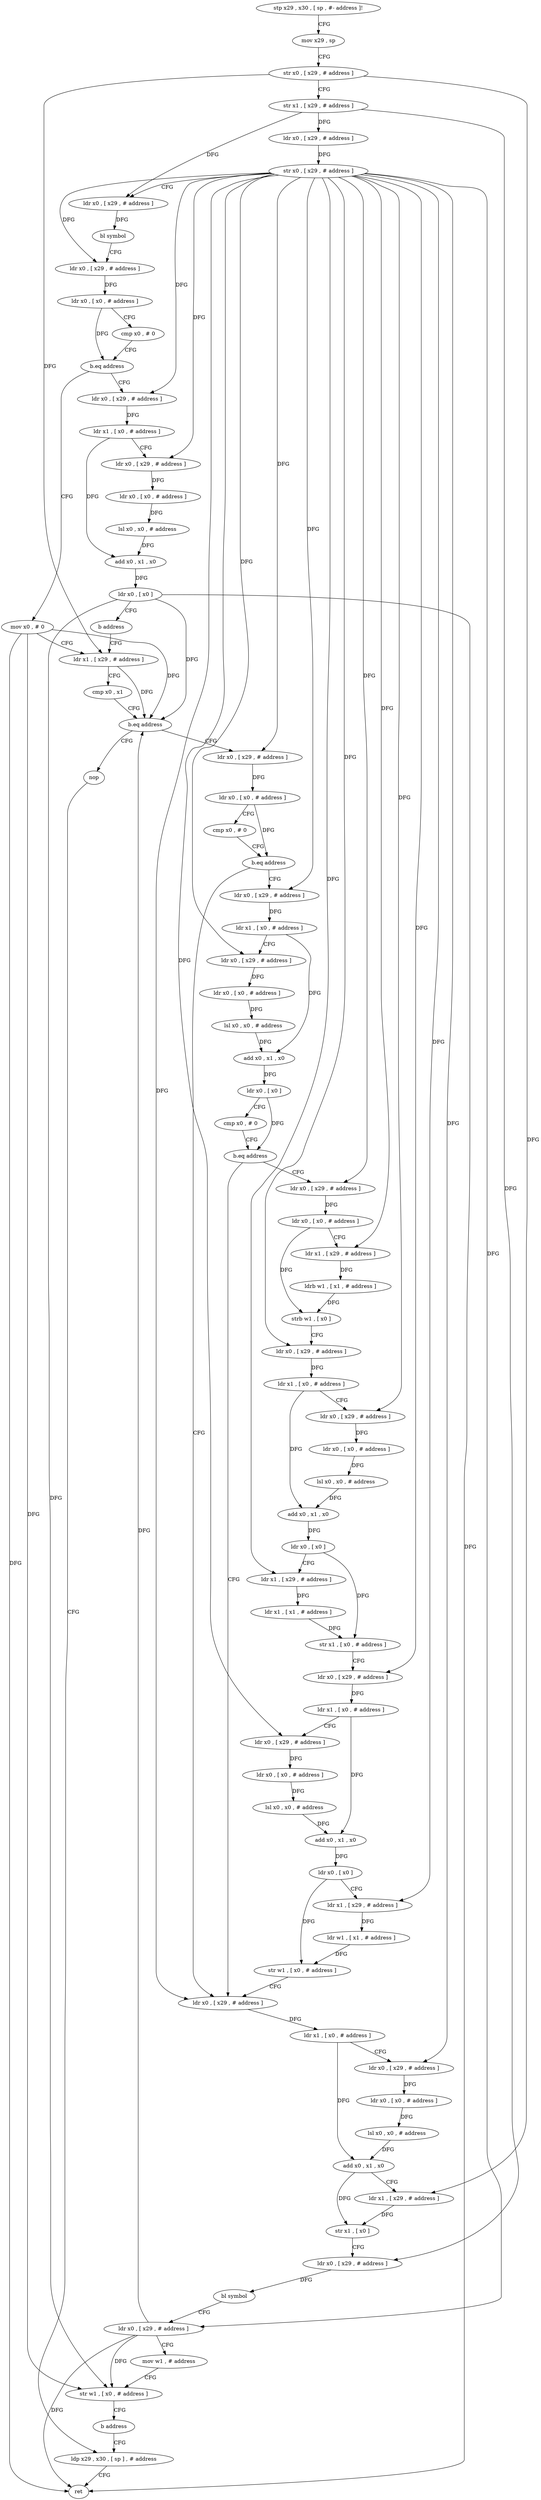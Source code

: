 digraph "func" {
"147600" [label = "stp x29 , x30 , [ sp , #- address ]!" ]
"147604" [label = "mov x29 , sp" ]
"147608" [label = "str x0 , [ x29 , # address ]" ]
"147612" [label = "str x1 , [ x29 , # address ]" ]
"147616" [label = "ldr x0 , [ x29 , # address ]" ]
"147620" [label = "str x0 , [ x29 , # address ]" ]
"147624" [label = "ldr x0 , [ x29 , # address ]" ]
"147628" [label = "bl symbol" ]
"147632" [label = "ldr x0 , [ x29 , # address ]" ]
"147636" [label = "ldr x0 , [ x0 , # address ]" ]
"147640" [label = "cmp x0 , # 0" ]
"147644" [label = "b.eq address" ]
"147680" [label = "mov x0 , # 0" ]
"147648" [label = "ldr x0 , [ x29 , # address ]" ]
"147684" [label = "ldr x1 , [ x29 , # address ]" ]
"147652" [label = "ldr x1 , [ x0 , # address ]" ]
"147656" [label = "ldr x0 , [ x29 , # address ]" ]
"147660" [label = "ldr x0 , [ x0 , # address ]" ]
"147664" [label = "lsl x0 , x0 , # address" ]
"147668" [label = "add x0 , x1 , x0" ]
"147672" [label = "ldr x0 , [ x0 ]" ]
"147676" [label = "b address" ]
"147904" [label = "nop" ]
"147908" [label = "ldp x29 , x30 , [ sp ] , # address" ]
"147696" [label = "ldr x0 , [ x29 , # address ]" ]
"147700" [label = "ldr x0 , [ x0 , # address ]" ]
"147704" [label = "cmp x0 , # 0" ]
"147708" [label = "b.eq address" ]
"147848" [label = "ldr x0 , [ x29 , # address ]" ]
"147712" [label = "ldr x0 , [ x29 , # address ]" ]
"147688" [label = "cmp x0 , x1" ]
"147692" [label = "b.eq address" ]
"147852" [label = "ldr x1 , [ x0 , # address ]" ]
"147856" [label = "ldr x0 , [ x29 , # address ]" ]
"147860" [label = "ldr x0 , [ x0 , # address ]" ]
"147864" [label = "lsl x0 , x0 , # address" ]
"147868" [label = "add x0 , x1 , x0" ]
"147872" [label = "ldr x1 , [ x29 , # address ]" ]
"147876" [label = "str x1 , [ x0 ]" ]
"147880" [label = "ldr x0 , [ x29 , # address ]" ]
"147884" [label = "bl symbol" ]
"147888" [label = "ldr x0 , [ x29 , # address ]" ]
"147892" [label = "mov w1 , # address" ]
"147896" [label = "str w1 , [ x0 , # address ]" ]
"147900" [label = "b address" ]
"147716" [label = "ldr x1 , [ x0 , # address ]" ]
"147720" [label = "ldr x0 , [ x29 , # address ]" ]
"147724" [label = "ldr x0 , [ x0 , # address ]" ]
"147728" [label = "lsl x0 , x0 , # address" ]
"147732" [label = "add x0 , x1 , x0" ]
"147736" [label = "ldr x0 , [ x0 ]" ]
"147740" [label = "cmp x0 , # 0" ]
"147744" [label = "b.eq address" ]
"147748" [label = "ldr x0 , [ x29 , # address ]" ]
"147912" [label = "ret" ]
"147752" [label = "ldr x0 , [ x0 , # address ]" ]
"147756" [label = "ldr x1 , [ x29 , # address ]" ]
"147760" [label = "ldrb w1 , [ x1 , # address ]" ]
"147764" [label = "strb w1 , [ x0 ]" ]
"147768" [label = "ldr x0 , [ x29 , # address ]" ]
"147772" [label = "ldr x1 , [ x0 , # address ]" ]
"147776" [label = "ldr x0 , [ x29 , # address ]" ]
"147780" [label = "ldr x0 , [ x0 , # address ]" ]
"147784" [label = "lsl x0 , x0 , # address" ]
"147788" [label = "add x0 , x1 , x0" ]
"147792" [label = "ldr x0 , [ x0 ]" ]
"147796" [label = "ldr x1 , [ x29 , # address ]" ]
"147800" [label = "ldr x1 , [ x1 , # address ]" ]
"147804" [label = "str x1 , [ x0 , # address ]" ]
"147808" [label = "ldr x0 , [ x29 , # address ]" ]
"147812" [label = "ldr x1 , [ x0 , # address ]" ]
"147816" [label = "ldr x0 , [ x29 , # address ]" ]
"147820" [label = "ldr x0 , [ x0 , # address ]" ]
"147824" [label = "lsl x0 , x0 , # address" ]
"147828" [label = "add x0 , x1 , x0" ]
"147832" [label = "ldr x0 , [ x0 ]" ]
"147836" [label = "ldr x1 , [ x29 , # address ]" ]
"147840" [label = "ldr w1 , [ x1 , # address ]" ]
"147844" [label = "str w1 , [ x0 , # address ]" ]
"147600" -> "147604" [ label = "CFG" ]
"147604" -> "147608" [ label = "CFG" ]
"147608" -> "147612" [ label = "CFG" ]
"147608" -> "147684" [ label = "DFG" ]
"147608" -> "147872" [ label = "DFG" ]
"147612" -> "147616" [ label = "DFG" ]
"147612" -> "147624" [ label = "DFG" ]
"147612" -> "147880" [ label = "DFG" ]
"147616" -> "147620" [ label = "DFG" ]
"147620" -> "147624" [ label = "CFG" ]
"147620" -> "147632" [ label = "DFG" ]
"147620" -> "147648" [ label = "DFG" ]
"147620" -> "147656" [ label = "DFG" ]
"147620" -> "147696" [ label = "DFG" ]
"147620" -> "147848" [ label = "DFG" ]
"147620" -> "147856" [ label = "DFG" ]
"147620" -> "147888" [ label = "DFG" ]
"147620" -> "147712" [ label = "DFG" ]
"147620" -> "147720" [ label = "DFG" ]
"147620" -> "147748" [ label = "DFG" ]
"147620" -> "147756" [ label = "DFG" ]
"147620" -> "147768" [ label = "DFG" ]
"147620" -> "147776" [ label = "DFG" ]
"147620" -> "147796" [ label = "DFG" ]
"147620" -> "147808" [ label = "DFG" ]
"147620" -> "147816" [ label = "DFG" ]
"147620" -> "147836" [ label = "DFG" ]
"147624" -> "147628" [ label = "DFG" ]
"147628" -> "147632" [ label = "CFG" ]
"147632" -> "147636" [ label = "DFG" ]
"147636" -> "147640" [ label = "CFG" ]
"147636" -> "147644" [ label = "DFG" ]
"147640" -> "147644" [ label = "CFG" ]
"147644" -> "147680" [ label = "CFG" ]
"147644" -> "147648" [ label = "CFG" ]
"147680" -> "147684" [ label = "CFG" ]
"147680" -> "147692" [ label = "DFG" ]
"147680" -> "147912" [ label = "DFG" ]
"147680" -> "147896" [ label = "DFG" ]
"147648" -> "147652" [ label = "DFG" ]
"147684" -> "147688" [ label = "CFG" ]
"147684" -> "147692" [ label = "DFG" ]
"147652" -> "147656" [ label = "CFG" ]
"147652" -> "147668" [ label = "DFG" ]
"147656" -> "147660" [ label = "DFG" ]
"147660" -> "147664" [ label = "DFG" ]
"147664" -> "147668" [ label = "DFG" ]
"147668" -> "147672" [ label = "DFG" ]
"147672" -> "147676" [ label = "CFG" ]
"147672" -> "147692" [ label = "DFG" ]
"147672" -> "147912" [ label = "DFG" ]
"147672" -> "147896" [ label = "DFG" ]
"147676" -> "147684" [ label = "CFG" ]
"147904" -> "147908" [ label = "CFG" ]
"147908" -> "147912" [ label = "CFG" ]
"147696" -> "147700" [ label = "DFG" ]
"147700" -> "147704" [ label = "CFG" ]
"147700" -> "147708" [ label = "DFG" ]
"147704" -> "147708" [ label = "CFG" ]
"147708" -> "147848" [ label = "CFG" ]
"147708" -> "147712" [ label = "CFG" ]
"147848" -> "147852" [ label = "DFG" ]
"147712" -> "147716" [ label = "DFG" ]
"147688" -> "147692" [ label = "CFG" ]
"147692" -> "147904" [ label = "CFG" ]
"147692" -> "147696" [ label = "CFG" ]
"147852" -> "147856" [ label = "CFG" ]
"147852" -> "147868" [ label = "DFG" ]
"147856" -> "147860" [ label = "DFG" ]
"147860" -> "147864" [ label = "DFG" ]
"147864" -> "147868" [ label = "DFG" ]
"147868" -> "147872" [ label = "CFG" ]
"147868" -> "147876" [ label = "DFG" ]
"147872" -> "147876" [ label = "DFG" ]
"147876" -> "147880" [ label = "CFG" ]
"147880" -> "147884" [ label = "DFG" ]
"147884" -> "147888" [ label = "CFG" ]
"147888" -> "147892" [ label = "CFG" ]
"147888" -> "147692" [ label = "DFG" ]
"147888" -> "147912" [ label = "DFG" ]
"147888" -> "147896" [ label = "DFG" ]
"147892" -> "147896" [ label = "CFG" ]
"147896" -> "147900" [ label = "CFG" ]
"147900" -> "147908" [ label = "CFG" ]
"147716" -> "147720" [ label = "CFG" ]
"147716" -> "147732" [ label = "DFG" ]
"147720" -> "147724" [ label = "DFG" ]
"147724" -> "147728" [ label = "DFG" ]
"147728" -> "147732" [ label = "DFG" ]
"147732" -> "147736" [ label = "DFG" ]
"147736" -> "147740" [ label = "CFG" ]
"147736" -> "147744" [ label = "DFG" ]
"147740" -> "147744" [ label = "CFG" ]
"147744" -> "147848" [ label = "CFG" ]
"147744" -> "147748" [ label = "CFG" ]
"147748" -> "147752" [ label = "DFG" ]
"147752" -> "147756" [ label = "CFG" ]
"147752" -> "147764" [ label = "DFG" ]
"147756" -> "147760" [ label = "DFG" ]
"147760" -> "147764" [ label = "DFG" ]
"147764" -> "147768" [ label = "CFG" ]
"147768" -> "147772" [ label = "DFG" ]
"147772" -> "147776" [ label = "CFG" ]
"147772" -> "147788" [ label = "DFG" ]
"147776" -> "147780" [ label = "DFG" ]
"147780" -> "147784" [ label = "DFG" ]
"147784" -> "147788" [ label = "DFG" ]
"147788" -> "147792" [ label = "DFG" ]
"147792" -> "147796" [ label = "CFG" ]
"147792" -> "147804" [ label = "DFG" ]
"147796" -> "147800" [ label = "DFG" ]
"147800" -> "147804" [ label = "DFG" ]
"147804" -> "147808" [ label = "CFG" ]
"147808" -> "147812" [ label = "DFG" ]
"147812" -> "147816" [ label = "CFG" ]
"147812" -> "147828" [ label = "DFG" ]
"147816" -> "147820" [ label = "DFG" ]
"147820" -> "147824" [ label = "DFG" ]
"147824" -> "147828" [ label = "DFG" ]
"147828" -> "147832" [ label = "DFG" ]
"147832" -> "147836" [ label = "CFG" ]
"147832" -> "147844" [ label = "DFG" ]
"147836" -> "147840" [ label = "DFG" ]
"147840" -> "147844" [ label = "DFG" ]
"147844" -> "147848" [ label = "CFG" ]
}

